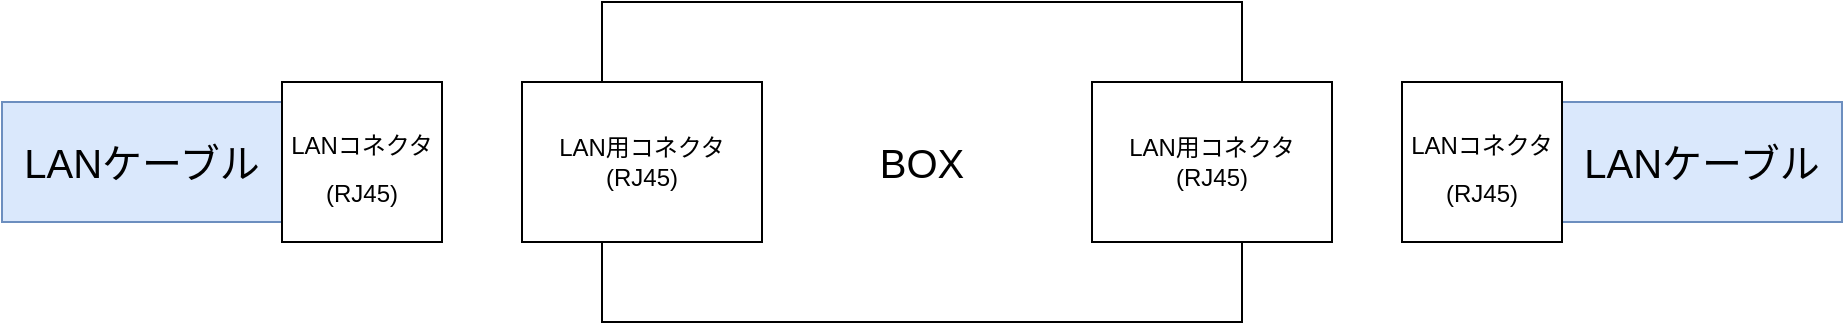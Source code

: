 <mxfile>
    <diagram id="PHPI4vfM3P_JtUuV4vrt" name="ページ1">
        <mxGraphModel dx="2043" dy="440" grid="1" gridSize="10" guides="1" tooltips="1" connect="1" arrows="1" fold="1" page="1" pageScale="1" pageWidth="1169" pageHeight="827" math="0" shadow="0">
            <root>
                <mxCell id="0"/>
                <mxCell id="1" parent="0"/>
                <mxCell id="4" value="" style="rounded=0;whiteSpace=wrap;html=1;fontSize=20;fillColor=none;" vertex="1" parent="1">
                    <mxGeometry x="280" y="160" width="320" height="160" as="geometry"/>
                </mxCell>
                <mxCell id="2" value="&lt;font style=&quot;font-size: 12px;&quot;&gt;LAN用コネクタ&lt;br&gt;(RJ45)&lt;br&gt;&lt;/font&gt;" style="rounded=0;whiteSpace=wrap;html=1;" vertex="1" parent="1">
                    <mxGeometry x="240" y="200" width="120" height="80" as="geometry"/>
                </mxCell>
                <mxCell id="5" value="BOX" style="rounded=0;whiteSpace=wrap;html=1;fontSize=20;fillColor=none;strokeColor=none;" vertex="1" parent="1">
                    <mxGeometry x="380" y="210" width="120" height="60" as="geometry"/>
                </mxCell>
                <mxCell id="6" value="LANケーブル" style="rounded=0;whiteSpace=wrap;html=1;fontSize=20;fillColor=#dae8fc;strokeColor=#6c8ebf;" vertex="1" parent="1">
                    <mxGeometry x="-20" y="210" width="140" height="60" as="geometry"/>
                </mxCell>
                <mxCell id="7" value="&lt;font style=&quot;font-size: 12px;&quot;&gt;LANコネクタ&lt;br&gt;(RJ45)&lt;/font&gt;" style="rounded=0;whiteSpace=wrap;html=1;fontSize=20;fillColor=default;" vertex="1" parent="1">
                    <mxGeometry x="120" y="200" width="80" height="80" as="geometry"/>
                </mxCell>
                <mxCell id="8" value="LANケーブル" style="rounded=0;whiteSpace=wrap;html=1;fontSize=20;fillColor=#dae8fc;strokeColor=#6c8ebf;" vertex="1" parent="1">
                    <mxGeometry x="760" y="210" width="140" height="60" as="geometry"/>
                </mxCell>
                <mxCell id="9" value="&lt;font style=&quot;font-size: 12px;&quot;&gt;LANコネクタ&lt;br&gt;(RJ45)&lt;/font&gt;" style="rounded=0;whiteSpace=wrap;html=1;fontSize=20;fillColor=default;" vertex="1" parent="1">
                    <mxGeometry x="680" y="200" width="80" height="80" as="geometry"/>
                </mxCell>
                <mxCell id="10" value="&lt;font style=&quot;font-size: 12px;&quot;&gt;LAN用コネクタ&lt;br&gt;(RJ45)&lt;br&gt;&lt;/font&gt;" style="rounded=0;whiteSpace=wrap;html=1;" vertex="1" parent="1">
                    <mxGeometry x="525" y="200" width="120" height="80" as="geometry"/>
                </mxCell>
            </root>
        </mxGraphModel>
    </diagram>
</mxfile>